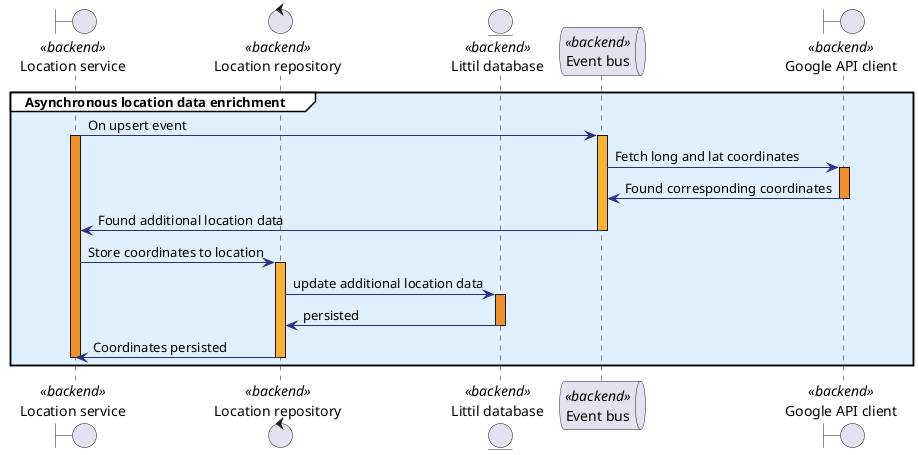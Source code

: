 @startuml
skinparam sequence {
    ArrowColor #2B2E83
    GroupBackgroundColor #FFFFFF
}

boundary "Location service"             as location_service <<backend>>
control "Location repository"           as location_repository <<backend>>
entity "Littil database"            as littil_database <<backend>>
queue "Event bus"                   as internal_event_bus <<backend>>
boundary "Google API client"        as backend_google_client <<backend>>

group #DFEFFC Asynchronous location data enrichment
location_service -> internal_event_bus : On upsert event
activate location_service #F18F2D
activate internal_event_bus #F9B233
internal_event_bus -> backend_google_client : Fetch long and lat coordinates
activate backend_google_client #F18F2D
internal_event_bus <- backend_google_client : Found corresponding coordinates
deactivate backend_google_client
location_service <- internal_event_bus : Found additional location data
deactivate internal_event_bus
location_service -> location_repository : Store coordinates to location
activate location_repository #F9B233
location_repository -> littil_database : update additional location data
activate littil_database #F18F2D
location_repository <- littil_database : persisted
deactivate littil_database
location_service <- location_repository : Coordinates persisted
deactivate location_repository
deactivate location_service
end
@enduml
